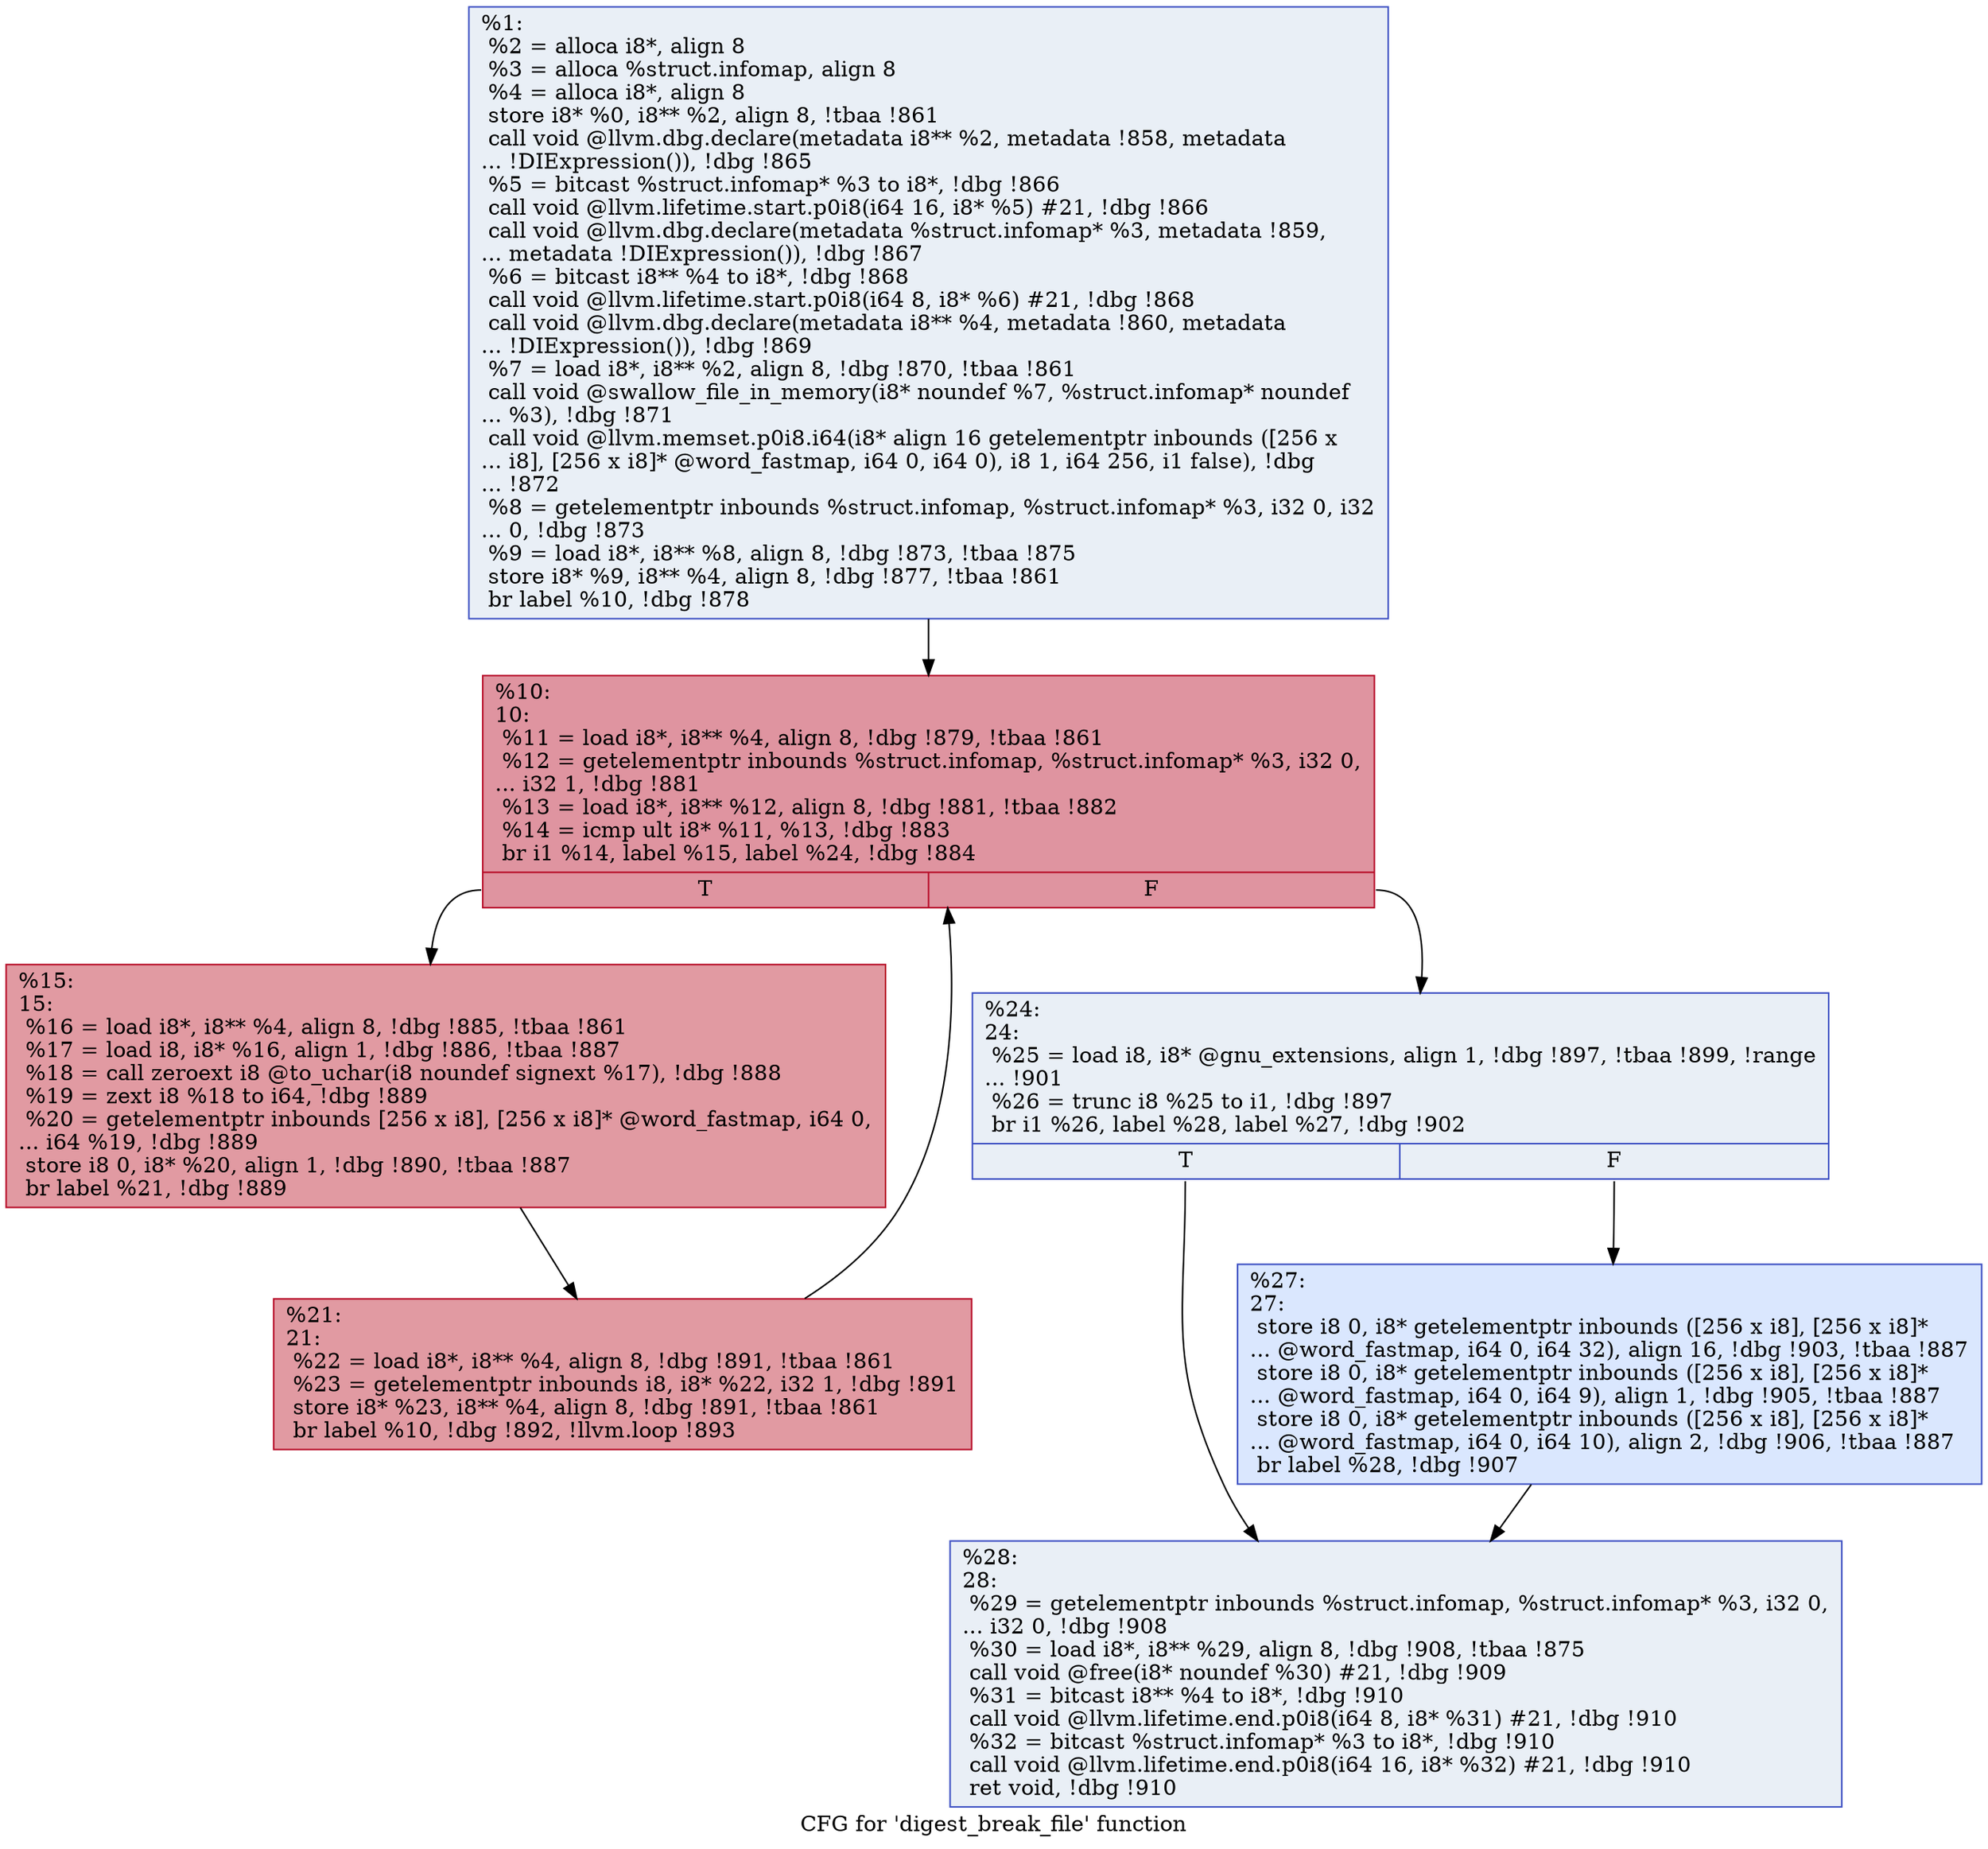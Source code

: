 digraph "CFG for 'digest_break_file' function" {
	label="CFG for 'digest_break_file' function";

	Node0x16085a0 [shape=record,color="#3d50c3ff", style=filled, fillcolor="#cedaeb70",label="{%1:\l  %2 = alloca i8*, align 8\l  %3 = alloca %struct.infomap, align 8\l  %4 = alloca i8*, align 8\l  store i8* %0, i8** %2, align 8, !tbaa !861\l  call void @llvm.dbg.declare(metadata i8** %2, metadata !858, metadata\l... !DIExpression()), !dbg !865\l  %5 = bitcast %struct.infomap* %3 to i8*, !dbg !866\l  call void @llvm.lifetime.start.p0i8(i64 16, i8* %5) #21, !dbg !866\l  call void @llvm.dbg.declare(metadata %struct.infomap* %3, metadata !859,\l... metadata !DIExpression()), !dbg !867\l  %6 = bitcast i8** %4 to i8*, !dbg !868\l  call void @llvm.lifetime.start.p0i8(i64 8, i8* %6) #21, !dbg !868\l  call void @llvm.dbg.declare(metadata i8** %4, metadata !860, metadata\l... !DIExpression()), !dbg !869\l  %7 = load i8*, i8** %2, align 8, !dbg !870, !tbaa !861\l  call void @swallow_file_in_memory(i8* noundef %7, %struct.infomap* noundef\l... %3), !dbg !871\l  call void @llvm.memset.p0i8.i64(i8* align 16 getelementptr inbounds ([256 x\l... i8], [256 x i8]* @word_fastmap, i64 0, i64 0), i8 1, i64 256, i1 false), !dbg\l... !872\l  %8 = getelementptr inbounds %struct.infomap, %struct.infomap* %3, i32 0, i32\l... 0, !dbg !873\l  %9 = load i8*, i8** %8, align 8, !dbg !873, !tbaa !875\l  store i8* %9, i8** %4, align 8, !dbg !877, !tbaa !861\l  br label %10, !dbg !878\l}"];
	Node0x16085a0 -> Node0x1608730;
	Node0x1608730 [shape=record,color="#b70d28ff", style=filled, fillcolor="#b70d2870",label="{%10:\l10:                                               \l  %11 = load i8*, i8** %4, align 8, !dbg !879, !tbaa !861\l  %12 = getelementptr inbounds %struct.infomap, %struct.infomap* %3, i32 0,\l... i32 1, !dbg !881\l  %13 = load i8*, i8** %12, align 8, !dbg !881, !tbaa !882\l  %14 = icmp ult i8* %11, %13, !dbg !883\l  br i1 %14, label %15, label %24, !dbg !884\l|{<s0>T|<s1>F}}"];
	Node0x1608730:s0 -> Node0x1608780;
	Node0x1608730:s1 -> Node0x1608820;
	Node0x1608780 [shape=record,color="#b70d28ff", style=filled, fillcolor="#bb1b2c70",label="{%15:\l15:                                               \l  %16 = load i8*, i8** %4, align 8, !dbg !885, !tbaa !861\l  %17 = load i8, i8* %16, align 1, !dbg !886, !tbaa !887\l  %18 = call zeroext i8 @to_uchar(i8 noundef signext %17), !dbg !888\l  %19 = zext i8 %18 to i64, !dbg !889\l  %20 = getelementptr inbounds [256 x i8], [256 x i8]* @word_fastmap, i64 0,\l... i64 %19, !dbg !889\l  store i8 0, i8* %20, align 1, !dbg !890, !tbaa !887\l  br label %21, !dbg !889\l}"];
	Node0x1608780 -> Node0x16087d0;
	Node0x16087d0 [shape=record,color="#b70d28ff", style=filled, fillcolor="#bb1b2c70",label="{%21:\l21:                                               \l  %22 = load i8*, i8** %4, align 8, !dbg !891, !tbaa !861\l  %23 = getelementptr inbounds i8, i8* %22, i32 1, !dbg !891\l  store i8* %23, i8** %4, align 8, !dbg !891, !tbaa !861\l  br label %10, !dbg !892, !llvm.loop !893\l}"];
	Node0x16087d0 -> Node0x1608730;
	Node0x1608820 [shape=record,color="#3d50c3ff", style=filled, fillcolor="#cedaeb70",label="{%24:\l24:                                               \l  %25 = load i8, i8* @gnu_extensions, align 1, !dbg !897, !tbaa !899, !range\l... !901\l  %26 = trunc i8 %25 to i1, !dbg !897\l  br i1 %26, label %28, label %27, !dbg !902\l|{<s0>T|<s1>F}}"];
	Node0x1608820:s0 -> Node0x16088c0;
	Node0x1608820:s1 -> Node0x1608870;
	Node0x1608870 [shape=record,color="#3d50c3ff", style=filled, fillcolor="#abc8fd70",label="{%27:\l27:                                               \l  store i8 0, i8* getelementptr inbounds ([256 x i8], [256 x i8]*\l... @word_fastmap, i64 0, i64 32), align 16, !dbg !903, !tbaa !887\l  store i8 0, i8* getelementptr inbounds ([256 x i8], [256 x i8]*\l... @word_fastmap, i64 0, i64 9), align 1, !dbg !905, !tbaa !887\l  store i8 0, i8* getelementptr inbounds ([256 x i8], [256 x i8]*\l... @word_fastmap, i64 0, i64 10), align 2, !dbg !906, !tbaa !887\l  br label %28, !dbg !907\l}"];
	Node0x1608870 -> Node0x16088c0;
	Node0x16088c0 [shape=record,color="#3d50c3ff", style=filled, fillcolor="#cedaeb70",label="{%28:\l28:                                               \l  %29 = getelementptr inbounds %struct.infomap, %struct.infomap* %3, i32 0,\l... i32 0, !dbg !908\l  %30 = load i8*, i8** %29, align 8, !dbg !908, !tbaa !875\l  call void @free(i8* noundef %30) #21, !dbg !909\l  %31 = bitcast i8** %4 to i8*, !dbg !910\l  call void @llvm.lifetime.end.p0i8(i64 8, i8* %31) #21, !dbg !910\l  %32 = bitcast %struct.infomap* %3 to i8*, !dbg !910\l  call void @llvm.lifetime.end.p0i8(i64 16, i8* %32) #21, !dbg !910\l  ret void, !dbg !910\l}"];
}
